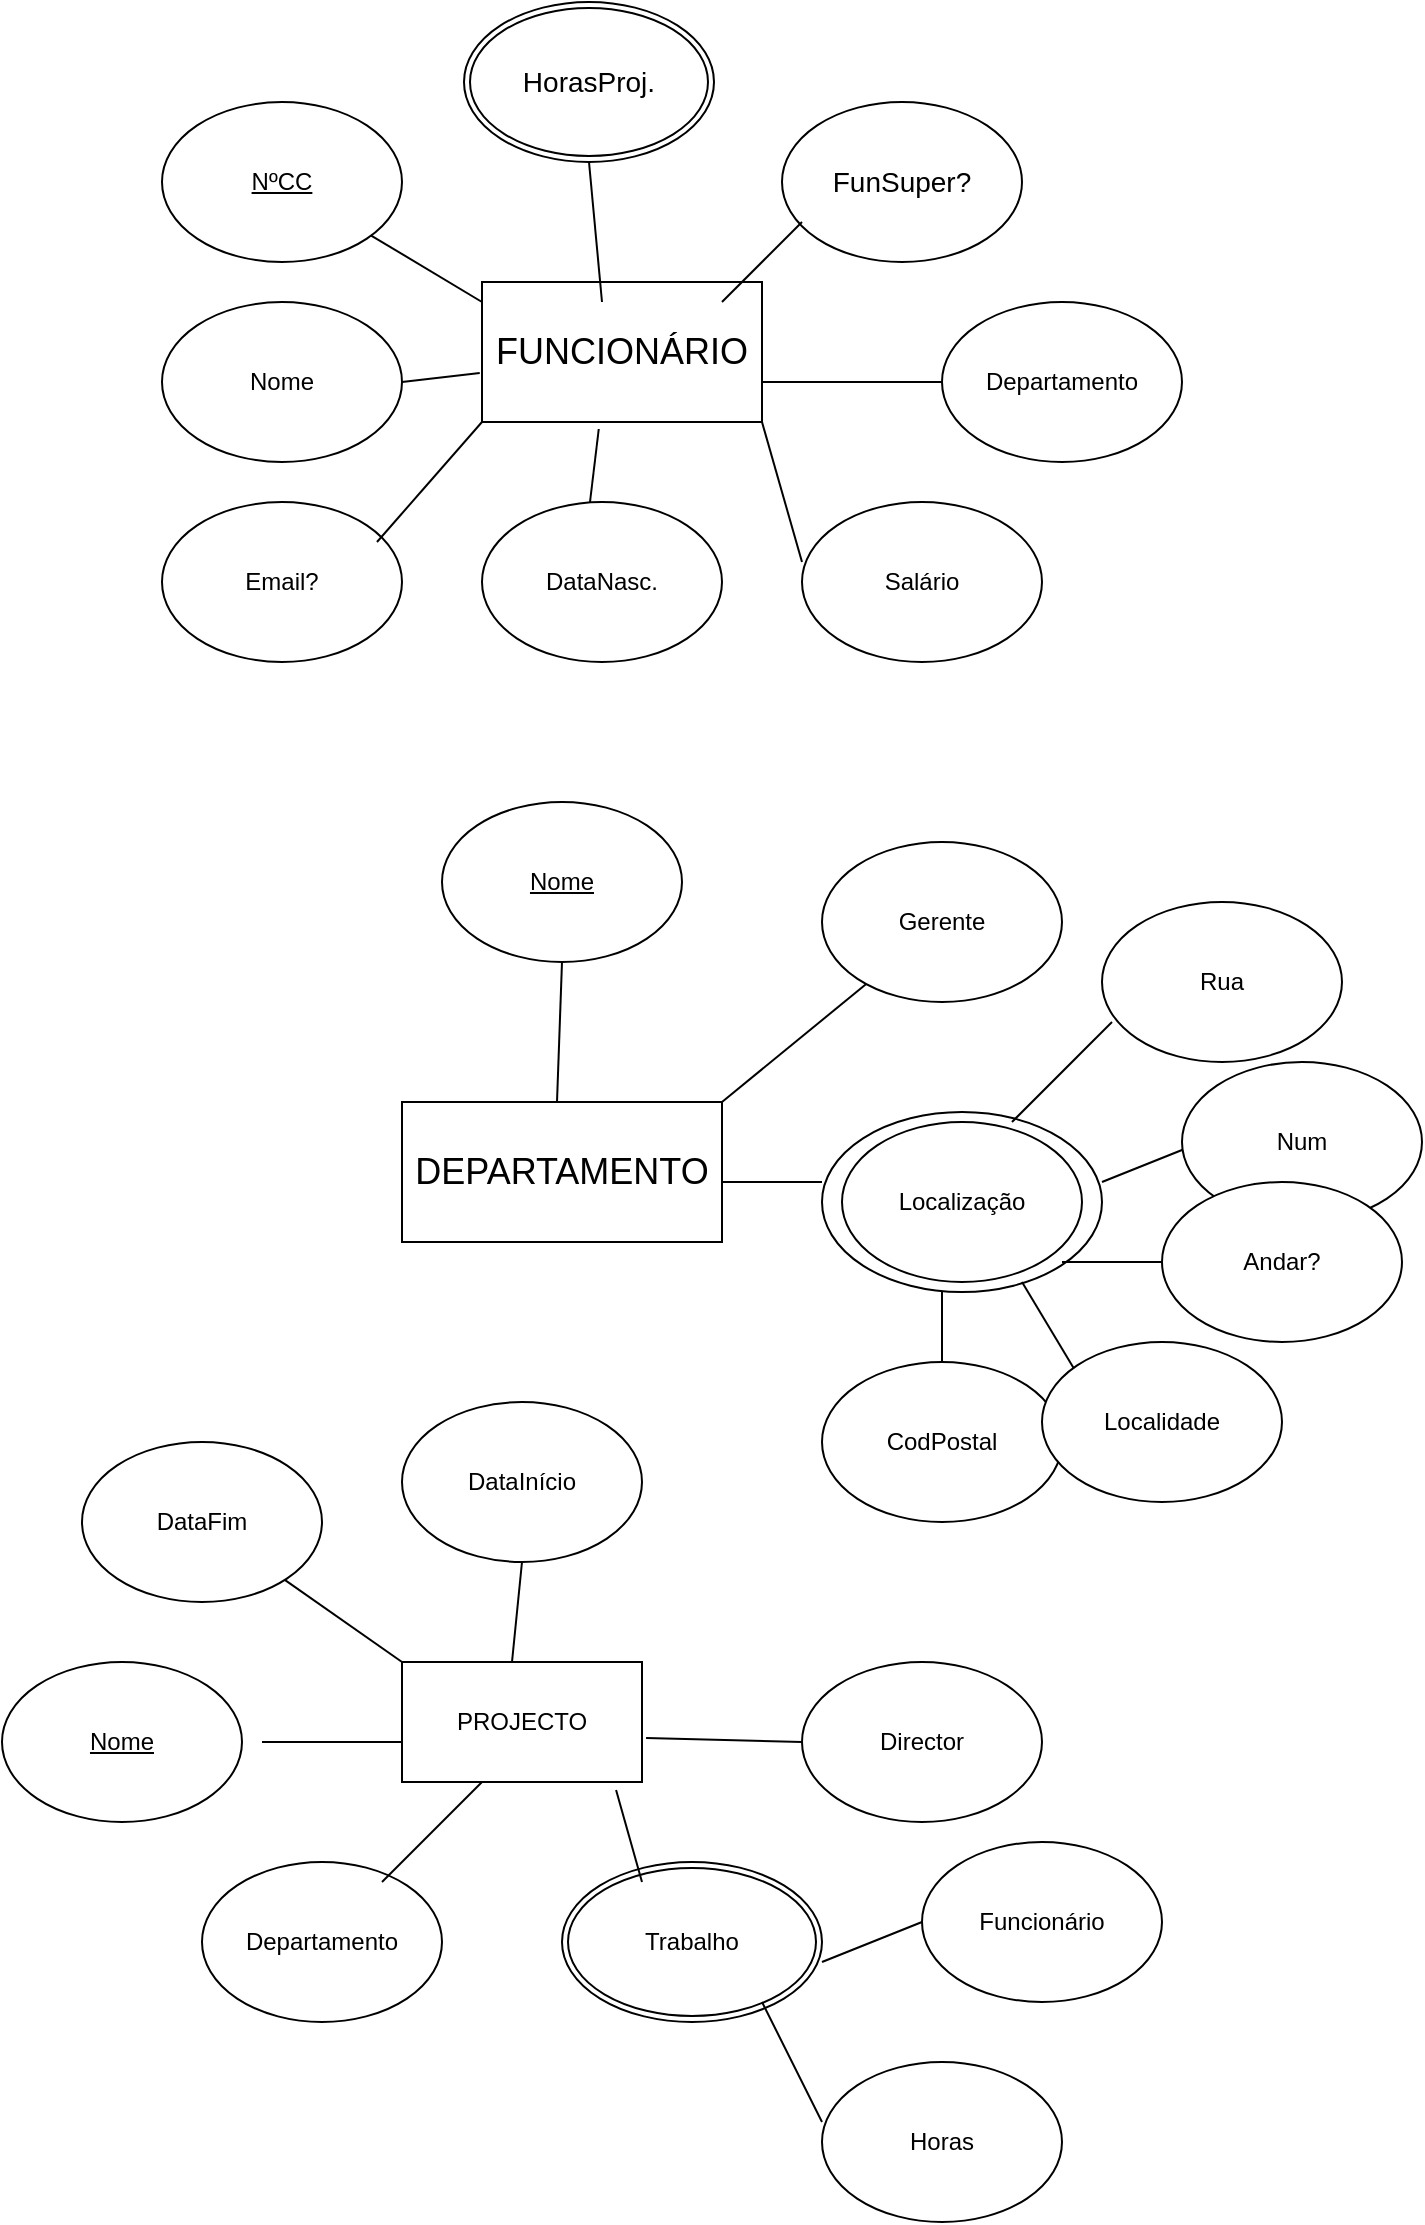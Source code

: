 <mxfile version="28.2.3">
  <diagram name="Página-1" id="Mi3778P8Xua6rIZ5MAQK">
    <mxGraphModel dx="1186" dy="755" grid="1" gridSize="10" guides="1" tooltips="1" connect="1" arrows="1" fold="1" page="1" pageScale="1" pageWidth="827" pageHeight="1169" math="0" shadow="0">
      <root>
        <mxCell id="0" />
        <mxCell id="1" parent="0" />
        <mxCell id="z7kg0UMvOHaO2KoKvAm6-62" value="" style="ellipse;whiteSpace=wrap;html=1;" vertex="1" parent="1">
          <mxGeometry x="530" y="565" width="140" height="90" as="geometry" />
        </mxCell>
        <mxCell id="z7kg0UMvOHaO2KoKvAm6-26" value="&lt;font style=&quot;font-size: 18px;&quot;&gt;FUNCIONÁRIO&lt;/font&gt;" style="rounded=0;whiteSpace=wrap;html=1;" vertex="1" parent="1">
          <mxGeometry x="360" y="150" width="140" height="70" as="geometry" />
        </mxCell>
        <mxCell id="z7kg0UMvOHaO2KoKvAm6-29" value="&lt;u&gt;NºCC&lt;/u&gt;" style="ellipse;whiteSpace=wrap;html=1;" vertex="1" parent="1">
          <mxGeometry x="200" y="60" width="120" height="80" as="geometry" />
        </mxCell>
        <mxCell id="z7kg0UMvOHaO2KoKvAm6-30" value="Nome" style="ellipse;whiteSpace=wrap;html=1;" vertex="1" parent="1">
          <mxGeometry x="200" y="160" width="120" height="80" as="geometry" />
        </mxCell>
        <mxCell id="z7kg0UMvOHaO2KoKvAm6-31" value="Email?" style="ellipse;whiteSpace=wrap;html=1;" vertex="1" parent="1">
          <mxGeometry x="200" y="260" width="120" height="80" as="geometry" />
        </mxCell>
        <mxCell id="z7kg0UMvOHaO2KoKvAm6-33" value="DataNasc." style="ellipse;whiteSpace=wrap;html=1;" vertex="1" parent="1">
          <mxGeometry x="360" y="260" width="120" height="80" as="geometry" />
        </mxCell>
        <mxCell id="z7kg0UMvOHaO2KoKvAm6-34" value="Salário" style="ellipse;whiteSpace=wrap;html=1;" vertex="1" parent="1">
          <mxGeometry x="520" y="260" width="120" height="80" as="geometry" />
        </mxCell>
        <mxCell id="z7kg0UMvOHaO2KoKvAm6-36" value="&lt;font style=&quot;font-size: 14px;&quot;&gt;HorasP&lt;span style=&quot;background-color: transparent; color: light-dark(rgb(0, 0, 0), rgb(255, 255, 255));&quot;&gt;roj.&lt;/span&gt;&lt;/font&gt;" style="ellipse;shape=doubleEllipse;margin=3;whiteSpace=wrap;html=1;align=center;" vertex="1" parent="1">
          <mxGeometry x="351" y="10" width="125" height="80" as="geometry" />
        </mxCell>
        <mxCell id="z7kg0UMvOHaO2KoKvAm6-37" value="&lt;font style=&quot;font-size: 14px;&quot;&gt;FunSuper?&lt;/font&gt;" style="ellipse;whiteSpace=wrap;html=1;" vertex="1" parent="1">
          <mxGeometry x="510" y="60" width="120" height="80" as="geometry" />
        </mxCell>
        <mxCell id="z7kg0UMvOHaO2KoKvAm6-42" value="" style="endArrow=none;html=1;rounded=0;" edge="1" parent="1" target="z7kg0UMvOHaO2KoKvAm6-29">
          <mxGeometry width="50" height="50" relative="1" as="geometry">
            <mxPoint x="360" y="160" as="sourcePoint" />
            <mxPoint x="410" y="110" as="targetPoint" />
          </mxGeometry>
        </mxCell>
        <mxCell id="z7kg0UMvOHaO2KoKvAm6-43" value="" style="endArrow=none;html=1;rounded=0;entryX=0.5;entryY=1;entryDx=0;entryDy=0;" edge="1" parent="1" target="z7kg0UMvOHaO2KoKvAm6-36">
          <mxGeometry width="50" height="50" relative="1" as="geometry">
            <mxPoint x="420" y="160" as="sourcePoint" />
            <mxPoint x="470" y="110" as="targetPoint" />
          </mxGeometry>
        </mxCell>
        <mxCell id="z7kg0UMvOHaO2KoKvAm6-44" value="" style="endArrow=none;html=1;rounded=0;" edge="1" parent="1">
          <mxGeometry width="50" height="50" relative="1" as="geometry">
            <mxPoint x="480" y="160" as="sourcePoint" />
            <mxPoint x="520" y="120" as="targetPoint" />
          </mxGeometry>
        </mxCell>
        <mxCell id="z7kg0UMvOHaO2KoKvAm6-46" value="" style="endArrow=none;html=1;rounded=0;entryX=1;entryY=1;entryDx=0;entryDy=0;" edge="1" parent="1" target="z7kg0UMvOHaO2KoKvAm6-26">
          <mxGeometry width="50" height="50" relative="1" as="geometry">
            <mxPoint x="520" y="290" as="sourcePoint" />
            <mxPoint x="570" y="240" as="targetPoint" />
          </mxGeometry>
        </mxCell>
        <mxCell id="z7kg0UMvOHaO2KoKvAm6-47" value="" style="endArrow=none;html=1;rounded=0;entryX=0.417;entryY=1.05;entryDx=0;entryDy=0;entryPerimeter=0;" edge="1" parent="1" target="z7kg0UMvOHaO2KoKvAm6-26">
          <mxGeometry width="50" height="50" relative="1" as="geometry">
            <mxPoint x="414" y="260" as="sourcePoint" />
            <mxPoint x="464" y="210" as="targetPoint" />
          </mxGeometry>
        </mxCell>
        <mxCell id="z7kg0UMvOHaO2KoKvAm6-48" value="" style="endArrow=none;html=1;rounded=0;entryX=0;entryY=1;entryDx=0;entryDy=0;" edge="1" parent="1" target="z7kg0UMvOHaO2KoKvAm6-26">
          <mxGeometry width="50" height="50" relative="1" as="geometry">
            <mxPoint x="307.5" y="280" as="sourcePoint" />
            <mxPoint x="357.5" y="230" as="targetPoint" />
          </mxGeometry>
        </mxCell>
        <mxCell id="z7kg0UMvOHaO2KoKvAm6-49" value="" style="endArrow=none;html=1;rounded=0;entryX=-0.008;entryY=0.65;entryDx=0;entryDy=0;entryPerimeter=0;" edge="1" parent="1" target="z7kg0UMvOHaO2KoKvAm6-26">
          <mxGeometry width="50" height="50" relative="1" as="geometry">
            <mxPoint x="320" y="200" as="sourcePoint" />
            <mxPoint x="370" y="150" as="targetPoint" />
          </mxGeometry>
        </mxCell>
        <mxCell id="z7kg0UMvOHaO2KoKvAm6-50" value="&lt;font style=&quot;font-size: 18px;&quot;&gt;DEPARTAMENTO&lt;/font&gt;" style="rounded=0;whiteSpace=wrap;html=1;" vertex="1" parent="1">
          <mxGeometry x="320" y="560" width="160" height="70" as="geometry" />
        </mxCell>
        <mxCell id="z7kg0UMvOHaO2KoKvAm6-56" value="" style="endArrow=none;html=1;rounded=0;" edge="1" parent="1">
          <mxGeometry width="50" height="50" relative="1" as="geometry">
            <mxPoint x="500" y="200" as="sourcePoint" />
            <mxPoint x="590" y="200" as="targetPoint" />
          </mxGeometry>
        </mxCell>
        <mxCell id="z7kg0UMvOHaO2KoKvAm6-57" value="Departamento" style="ellipse;whiteSpace=wrap;html=1;" vertex="1" parent="1">
          <mxGeometry x="590" y="160" width="120" height="80" as="geometry" />
        </mxCell>
        <mxCell id="z7kg0UMvOHaO2KoKvAm6-58" value="" style="endArrow=none;html=1;rounded=0;" edge="1" parent="1">
          <mxGeometry width="50" height="50" relative="1" as="geometry">
            <mxPoint x="397.5" y="560" as="sourcePoint" />
            <mxPoint x="400" y="490" as="targetPoint" />
          </mxGeometry>
        </mxCell>
        <mxCell id="z7kg0UMvOHaO2KoKvAm6-59" value="&lt;u&gt;Nome&lt;/u&gt;" style="ellipse;whiteSpace=wrap;html=1;" vertex="1" parent="1">
          <mxGeometry x="340" y="410" width="120" height="80" as="geometry" />
        </mxCell>
        <mxCell id="z7kg0UMvOHaO2KoKvAm6-60" value="Gerente" style="ellipse;whiteSpace=wrap;html=1;" vertex="1" parent="1">
          <mxGeometry x="530" y="430" width="120" height="80" as="geometry" />
        </mxCell>
        <mxCell id="z7kg0UMvOHaO2KoKvAm6-61" value="Localização" style="ellipse;whiteSpace=wrap;html=1;" vertex="1" parent="1">
          <mxGeometry x="540" y="570" width="120" height="80" as="geometry" />
        </mxCell>
        <mxCell id="z7kg0UMvOHaO2KoKvAm6-63" value="" style="endArrow=none;html=1;rounded=0;" edge="1" parent="1" target="z7kg0UMvOHaO2KoKvAm6-60">
          <mxGeometry width="50" height="50" relative="1" as="geometry">
            <mxPoint x="480" y="560" as="sourcePoint" />
            <mxPoint x="530" y="510" as="targetPoint" />
          </mxGeometry>
        </mxCell>
        <mxCell id="z7kg0UMvOHaO2KoKvAm6-64" value="" style="endArrow=none;html=1;rounded=0;" edge="1" parent="1">
          <mxGeometry width="50" height="50" relative="1" as="geometry">
            <mxPoint x="480" y="600" as="sourcePoint" />
            <mxPoint x="530" y="600" as="targetPoint" />
          </mxGeometry>
        </mxCell>
        <mxCell id="z7kg0UMvOHaO2KoKvAm6-67" value="" style="endArrow=none;html=1;rounded=0;" edge="1" parent="1">
          <mxGeometry width="50" height="50" relative="1" as="geometry">
            <mxPoint x="650" y="640" as="sourcePoint" />
            <mxPoint x="710" y="640" as="targetPoint" />
          </mxGeometry>
        </mxCell>
        <mxCell id="z7kg0UMvOHaO2KoKvAm6-68" value="" style="endArrow=none;html=1;rounded=0;" edge="1" parent="1">
          <mxGeometry width="50" height="50" relative="1" as="geometry">
            <mxPoint x="670" y="600" as="sourcePoint" />
            <mxPoint x="720" y="580" as="targetPoint" />
          </mxGeometry>
        </mxCell>
        <mxCell id="z7kg0UMvOHaO2KoKvAm6-69" value="" style="endArrow=none;html=1;rounded=0;" edge="1" parent="1">
          <mxGeometry width="50" height="50" relative="1" as="geometry">
            <mxPoint x="625" y="570" as="sourcePoint" />
            <mxPoint x="675" y="520" as="targetPoint" />
          </mxGeometry>
        </mxCell>
        <mxCell id="z7kg0UMvOHaO2KoKvAm6-70" value="Rua" style="ellipse;whiteSpace=wrap;html=1;" vertex="1" parent="1">
          <mxGeometry x="670" y="460" width="120" height="80" as="geometry" />
        </mxCell>
        <mxCell id="z7kg0UMvOHaO2KoKvAm6-71" value="Num" style="ellipse;whiteSpace=wrap;html=1;" vertex="1" parent="1">
          <mxGeometry x="710" y="540" width="120" height="80" as="geometry" />
        </mxCell>
        <mxCell id="z7kg0UMvOHaO2KoKvAm6-72" value="Andar?" style="ellipse;whiteSpace=wrap;html=1;" vertex="1" parent="1">
          <mxGeometry x="700" y="600" width="120" height="80" as="geometry" />
        </mxCell>
        <mxCell id="z7kg0UMvOHaO2KoKvAm6-73" value="" style="endArrow=none;html=1;rounded=0;" edge="1" parent="1">
          <mxGeometry width="50" height="50" relative="1" as="geometry">
            <mxPoint x="590" y="655" as="sourcePoint" />
            <mxPoint x="590" y="700" as="targetPoint" />
          </mxGeometry>
        </mxCell>
        <mxCell id="z7kg0UMvOHaO2KoKvAm6-74" value="" style="endArrow=none;html=1;rounded=0;" edge="1" parent="1">
          <mxGeometry width="50" height="50" relative="1" as="geometry">
            <mxPoint x="660" y="700" as="sourcePoint" />
            <mxPoint x="630" y="650" as="targetPoint" />
          </mxGeometry>
        </mxCell>
        <mxCell id="z7kg0UMvOHaO2KoKvAm6-75" value="CodPostal" style="ellipse;whiteSpace=wrap;html=1;" vertex="1" parent="1">
          <mxGeometry x="530" y="690" width="120" height="80" as="geometry" />
        </mxCell>
        <mxCell id="z7kg0UMvOHaO2KoKvAm6-76" value="Localidade" style="ellipse;whiteSpace=wrap;html=1;" vertex="1" parent="1">
          <mxGeometry x="640" y="680" width="120" height="80" as="geometry" />
        </mxCell>
        <mxCell id="z7kg0UMvOHaO2KoKvAm6-78" value="PROJECTO" style="rounded=0;whiteSpace=wrap;html=1;" vertex="1" parent="1">
          <mxGeometry x="320" y="840" width="120" height="60" as="geometry" />
        </mxCell>
        <mxCell id="z7kg0UMvOHaO2KoKvAm6-79" value="&lt;u&gt;Nome&lt;/u&gt;" style="ellipse;whiteSpace=wrap;html=1;" vertex="1" parent="1">
          <mxGeometry x="120" y="840" width="120" height="80" as="geometry" />
        </mxCell>
        <mxCell id="z7kg0UMvOHaO2KoKvAm6-80" value="DataInício" style="ellipse;whiteSpace=wrap;html=1;" vertex="1" parent="1">
          <mxGeometry x="320" y="710" width="120" height="80" as="geometry" />
        </mxCell>
        <mxCell id="z7kg0UMvOHaO2KoKvAm6-81" value="Departamento" style="ellipse;whiteSpace=wrap;html=1;" vertex="1" parent="1">
          <mxGeometry x="220" y="940" width="120" height="80" as="geometry" />
        </mxCell>
        <mxCell id="z7kg0UMvOHaO2KoKvAm6-82" value="DataFim" style="ellipse;whiteSpace=wrap;html=1;" vertex="1" parent="1">
          <mxGeometry x="160" y="730" width="120" height="80" as="geometry" />
        </mxCell>
        <mxCell id="z7kg0UMvOHaO2KoKvAm6-84" value="Director" style="ellipse;whiteSpace=wrap;html=1;" vertex="1" parent="1">
          <mxGeometry x="520" y="840" width="120" height="80" as="geometry" />
        </mxCell>
        <mxCell id="z7kg0UMvOHaO2KoKvAm6-86" value="Trabalho" style="ellipse;shape=doubleEllipse;margin=3;whiteSpace=wrap;html=1;align=center;" vertex="1" parent="1">
          <mxGeometry x="400" y="940" width="130" height="80" as="geometry" />
        </mxCell>
        <mxCell id="z7kg0UMvOHaO2KoKvAm6-87" value="" style="endArrow=none;html=1;rounded=0;entryX=0.5;entryY=1;entryDx=0;entryDy=0;" edge="1" parent="1" target="z7kg0UMvOHaO2KoKvAm6-80">
          <mxGeometry width="50" height="50" relative="1" as="geometry">
            <mxPoint x="375" y="840" as="sourcePoint" />
            <mxPoint x="425" y="790" as="targetPoint" />
          </mxGeometry>
        </mxCell>
        <mxCell id="z7kg0UMvOHaO2KoKvAm6-89" value="" style="endArrow=none;html=1;rounded=0;" edge="1" parent="1" target="z7kg0UMvOHaO2KoKvAm6-82">
          <mxGeometry width="50" height="50" relative="1" as="geometry">
            <mxPoint x="320" y="840" as="sourcePoint" />
            <mxPoint x="370" y="790" as="targetPoint" />
          </mxGeometry>
        </mxCell>
        <mxCell id="z7kg0UMvOHaO2KoKvAm6-90" value="" style="endArrow=none;html=1;rounded=0;" edge="1" parent="1">
          <mxGeometry width="50" height="50" relative="1" as="geometry">
            <mxPoint x="320" y="880" as="sourcePoint" />
            <mxPoint x="250" y="880" as="targetPoint" />
          </mxGeometry>
        </mxCell>
        <mxCell id="z7kg0UMvOHaO2KoKvAm6-91" value="" style="endArrow=none;html=1;rounded=0;" edge="1" parent="1">
          <mxGeometry width="50" height="50" relative="1" as="geometry">
            <mxPoint x="310" y="950" as="sourcePoint" />
            <mxPoint x="360" y="900" as="targetPoint" />
          </mxGeometry>
        </mxCell>
        <mxCell id="z7kg0UMvOHaO2KoKvAm6-92" value="" style="endArrow=none;html=1;rounded=0;entryX=0.892;entryY=1.067;entryDx=0;entryDy=0;entryPerimeter=0;" edge="1" parent="1" target="z7kg0UMvOHaO2KoKvAm6-78">
          <mxGeometry width="50" height="50" relative="1" as="geometry">
            <mxPoint x="440" y="950" as="sourcePoint" />
            <mxPoint x="490" y="900" as="targetPoint" />
          </mxGeometry>
        </mxCell>
        <mxCell id="z7kg0UMvOHaO2KoKvAm6-93" value="" style="endArrow=none;html=1;rounded=0;entryX=1.017;entryY=0.633;entryDx=0;entryDy=0;entryPerimeter=0;" edge="1" parent="1" target="z7kg0UMvOHaO2KoKvAm6-78">
          <mxGeometry width="50" height="50" relative="1" as="geometry">
            <mxPoint x="520" y="880" as="sourcePoint" />
            <mxPoint x="570" y="830" as="targetPoint" />
          </mxGeometry>
        </mxCell>
        <mxCell id="z7kg0UMvOHaO2KoKvAm6-95" value="" style="endArrow=none;html=1;rounded=0;" edge="1" parent="1">
          <mxGeometry width="50" height="50" relative="1" as="geometry">
            <mxPoint x="530" y="1070" as="sourcePoint" />
            <mxPoint x="500" y="1010" as="targetPoint" />
          </mxGeometry>
        </mxCell>
        <mxCell id="z7kg0UMvOHaO2KoKvAm6-96" value="" style="endArrow=none;html=1;rounded=0;" edge="1" parent="1">
          <mxGeometry width="50" height="50" relative="1" as="geometry">
            <mxPoint x="530" y="990" as="sourcePoint" />
            <mxPoint x="580" y="970" as="targetPoint" />
          </mxGeometry>
        </mxCell>
        <mxCell id="z7kg0UMvOHaO2KoKvAm6-97" value="Horas" style="ellipse;whiteSpace=wrap;html=1;" vertex="1" parent="1">
          <mxGeometry x="530" y="1040" width="120" height="80" as="geometry" />
        </mxCell>
        <mxCell id="z7kg0UMvOHaO2KoKvAm6-98" value="Funcionário" style="ellipse;whiteSpace=wrap;html=1;" vertex="1" parent="1">
          <mxGeometry x="580" y="930" width="120" height="80" as="geometry" />
        </mxCell>
      </root>
    </mxGraphModel>
  </diagram>
</mxfile>
